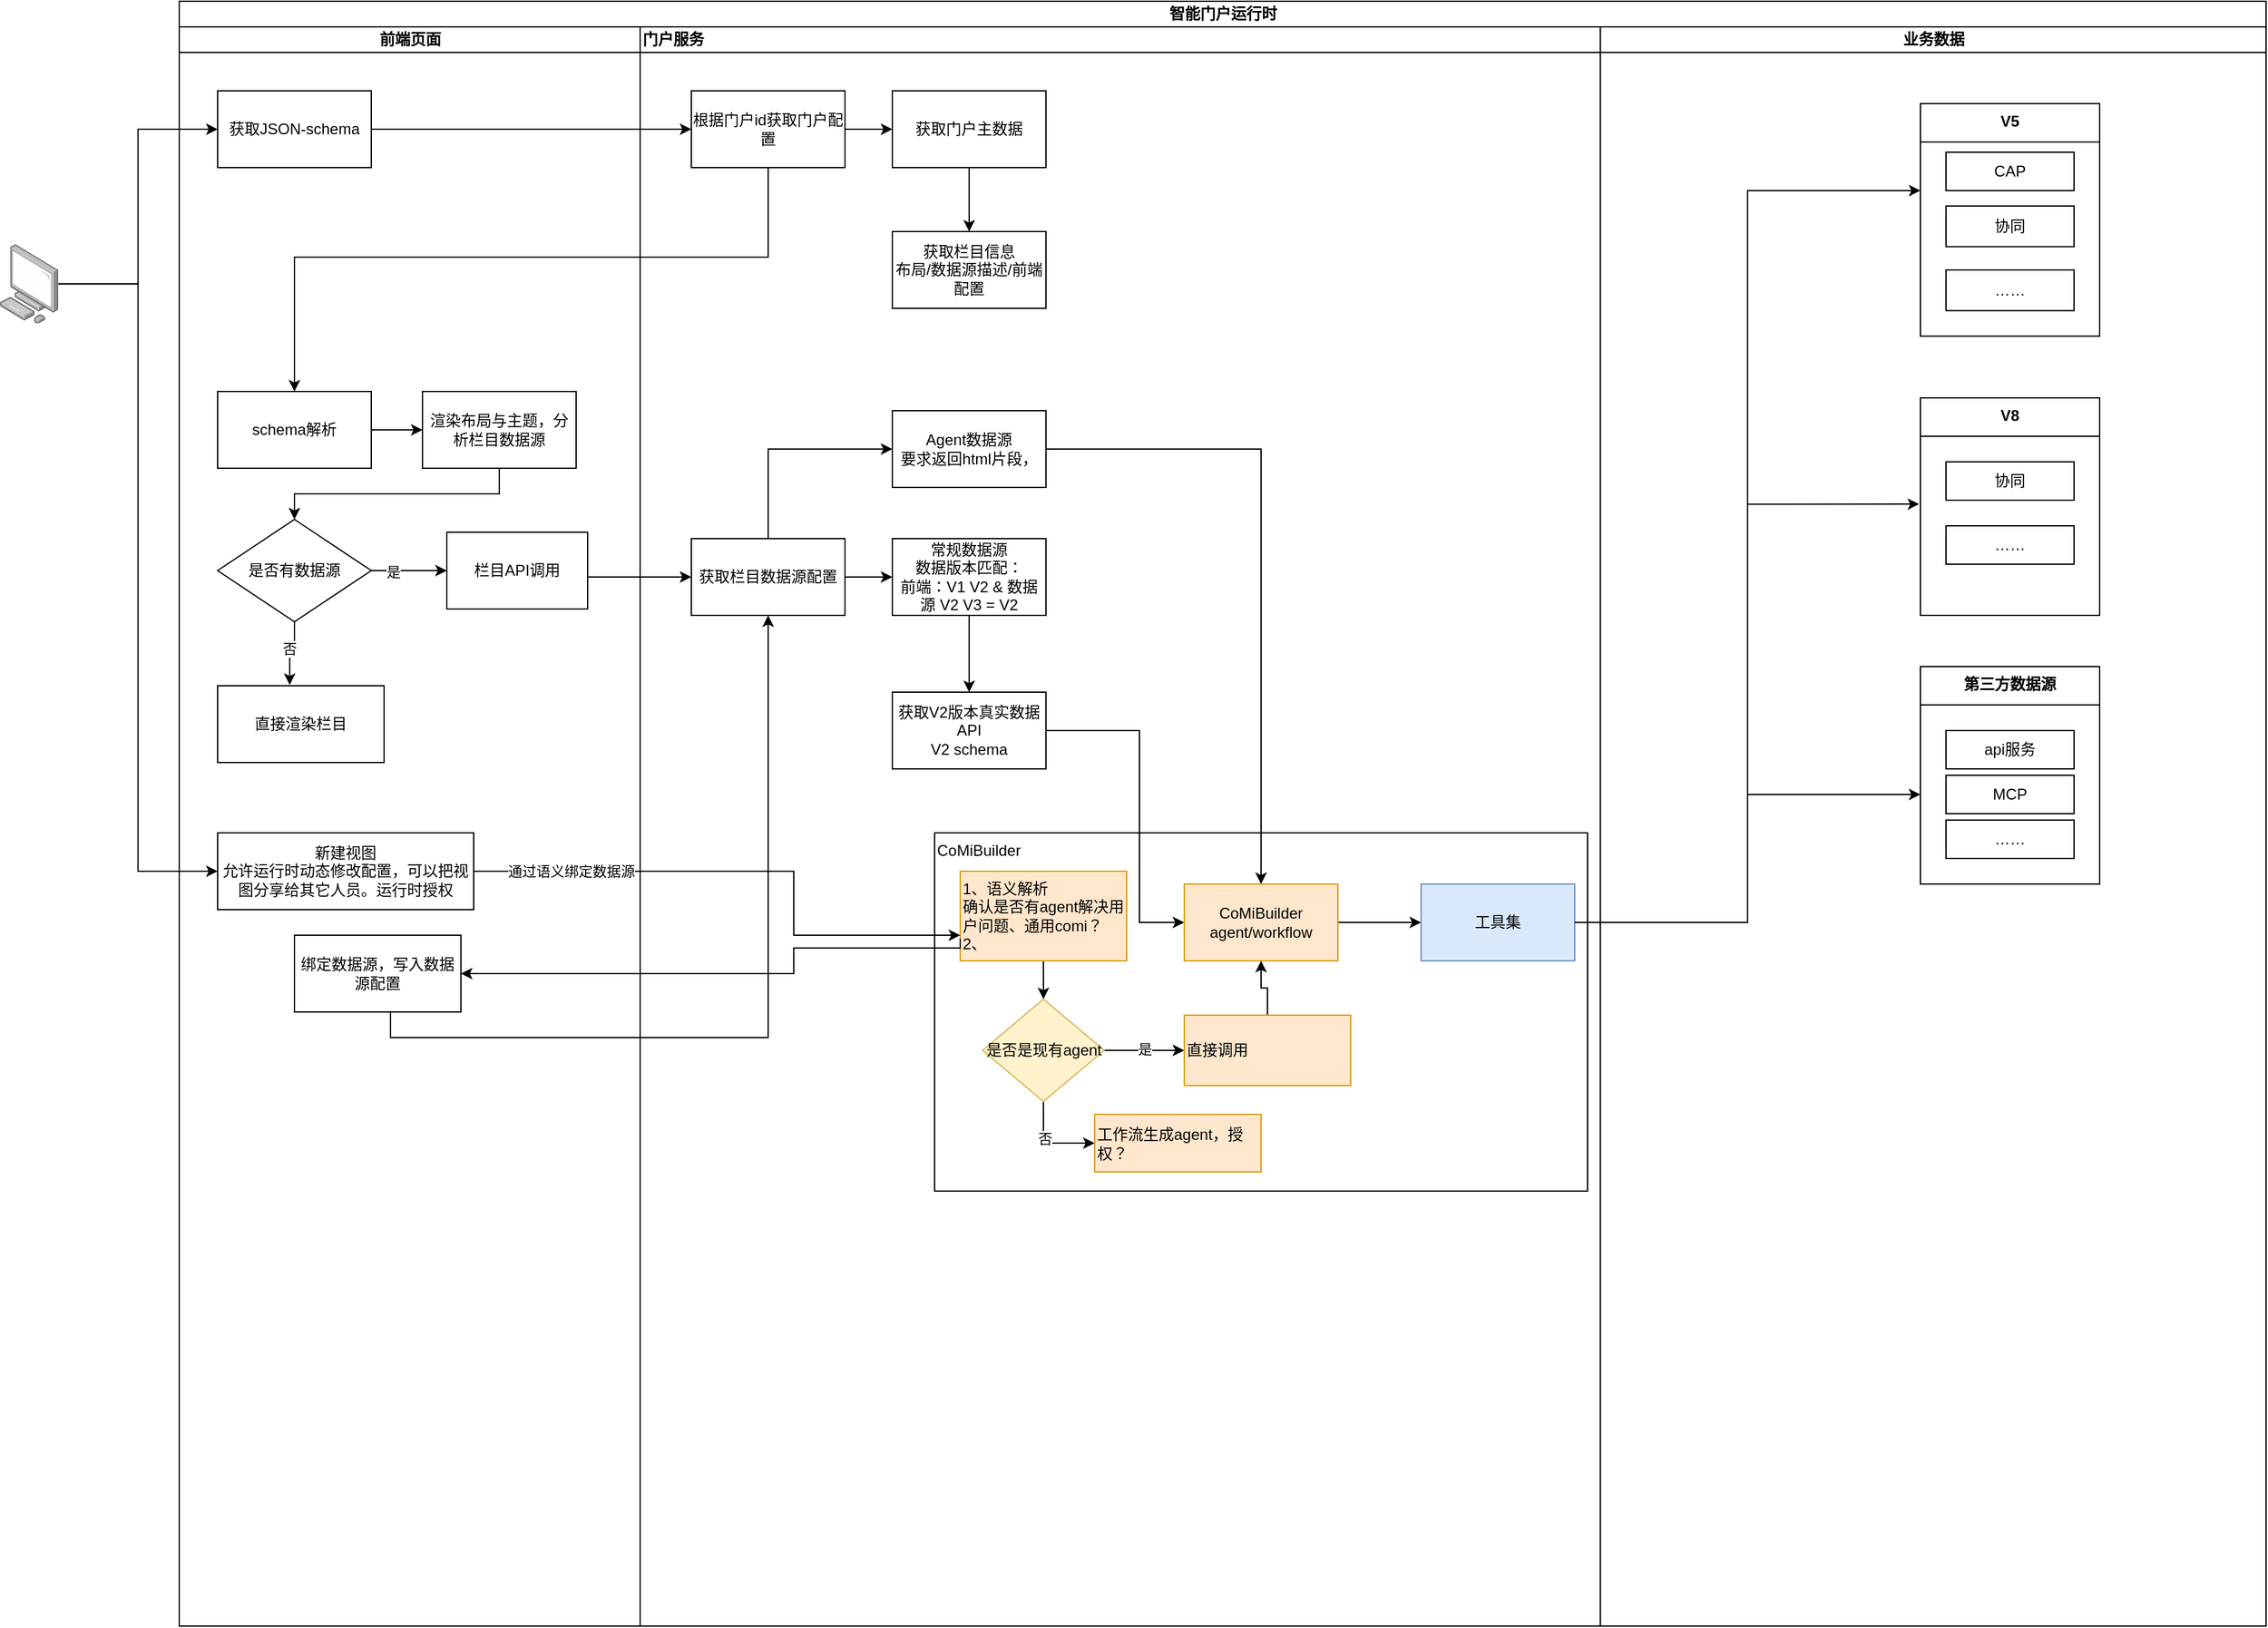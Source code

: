 <mxfile version="28.1.2">
  <diagram id="prtHgNgQTEPvFCAcTncT" name="Page-1">
    <mxGraphModel dx="1418" dy="786" grid="1" gridSize="10" guides="1" tooltips="1" connect="1" arrows="1" fold="1" page="1" pageScale="1" pageWidth="827" pageHeight="1169" math="0" shadow="0">
      <root>
        <mxCell id="0" />
        <mxCell id="1" parent="0" />
        <mxCell id="w7biPJrf0hh5INIUFV1A-1" value="智能门户运行时" style="swimlane;childLayout=stackLayout;resizeParent=1;resizeParentMax=0;startSize=20;html=1;" parent="1" vertex="1">
          <mxGeometry x="170.0" y="40" width="1630" height="1270" as="geometry" />
        </mxCell>
        <mxCell id="w7biPJrf0hh5INIUFV1A-2" value="前端页面" style="swimlane;startSize=20;html=1;" parent="w7biPJrf0hh5INIUFV1A-1" vertex="1">
          <mxGeometry y="20" width="360" height="1250" as="geometry" />
        </mxCell>
        <mxCell id="w7biPJrf0hh5INIUFV1A-17" value="获取JSON-schema" style="rounded=0;whiteSpace=wrap;html=1;" parent="w7biPJrf0hh5INIUFV1A-2" vertex="1">
          <mxGeometry x="30.0" y="50" width="120" height="60" as="geometry" />
        </mxCell>
        <mxCell id="w7biPJrf0hh5INIUFV1A-34" style="edgeStyle=orthogonalEdgeStyle;rounded=0;orthogonalLoop=1;jettySize=auto;html=1;entryX=0;entryY=0.5;entryDx=0;entryDy=0;" parent="w7biPJrf0hh5INIUFV1A-2" source="w7biPJrf0hh5INIUFV1A-19" target="w7biPJrf0hh5INIUFV1A-32" edge="1">
          <mxGeometry relative="1" as="geometry" />
        </mxCell>
        <mxCell id="w7biPJrf0hh5INIUFV1A-19" value="schema解析" style="rounded=0;whiteSpace=wrap;html=1;" parent="w7biPJrf0hh5INIUFV1A-2" vertex="1">
          <mxGeometry x="30.0" y="285" width="120" height="60" as="geometry" />
        </mxCell>
        <mxCell id="w7biPJrf0hh5INIUFV1A-30" style="edgeStyle=orthogonalEdgeStyle;rounded=0;orthogonalLoop=1;jettySize=auto;html=1;entryX=0;entryY=0.5;entryDx=0;entryDy=0;" parent="w7biPJrf0hh5INIUFV1A-2" source="w7biPJrf0hh5INIUFV1A-21" target="w7biPJrf0hh5INIUFV1A-23" edge="1">
          <mxGeometry relative="1" as="geometry" />
        </mxCell>
        <mxCell id="w7biPJrf0hh5INIUFV1A-31" value="是" style="edgeLabel;html=1;align=center;verticalAlign=middle;resizable=0;points=[];" parent="w7biPJrf0hh5INIUFV1A-30" vertex="1" connectable="0">
          <mxGeometry x="-0.446" y="-1" relative="1" as="geometry">
            <mxPoint as="offset" />
          </mxGeometry>
        </mxCell>
        <mxCell id="w7biPJrf0hh5INIUFV1A-21" value="是否有数据源" style="rhombus;whiteSpace=wrap;html=1;" parent="w7biPJrf0hh5INIUFV1A-2" vertex="1">
          <mxGeometry x="30" y="385" width="120" height="80" as="geometry" />
        </mxCell>
        <mxCell id="w7biPJrf0hh5INIUFV1A-24" value="直接渲染栏目" style="rounded=0;whiteSpace=wrap;html=1;" parent="w7biPJrf0hh5INIUFV1A-2" vertex="1">
          <mxGeometry x="30" y="515" width="130" height="60" as="geometry" />
        </mxCell>
        <mxCell id="w7biPJrf0hh5INIUFV1A-23" value="栏目API调用" style="rounded=0;whiteSpace=wrap;html=1;" parent="w7biPJrf0hh5INIUFV1A-2" vertex="1">
          <mxGeometry x="209" y="395" width="110" height="60" as="geometry" />
        </mxCell>
        <mxCell id="w7biPJrf0hh5INIUFV1A-28" style="edgeStyle=orthogonalEdgeStyle;rounded=0;orthogonalLoop=1;jettySize=auto;html=1;entryX=0.433;entryY=-0.011;entryDx=0;entryDy=0;entryPerimeter=0;" parent="w7biPJrf0hh5INIUFV1A-2" source="w7biPJrf0hh5INIUFV1A-21" target="w7biPJrf0hh5INIUFV1A-24" edge="1">
          <mxGeometry relative="1" as="geometry" />
        </mxCell>
        <mxCell id="w7biPJrf0hh5INIUFV1A-29" value="否" style="edgeLabel;html=1;align=center;verticalAlign=middle;resizable=0;points=[];" parent="w7biPJrf0hh5INIUFV1A-28" vertex="1" connectable="0">
          <mxGeometry x="-0.221" y="-4" relative="1" as="geometry">
            <mxPoint as="offset" />
          </mxGeometry>
        </mxCell>
        <mxCell id="w7biPJrf0hh5INIUFV1A-33" style="edgeStyle=orthogonalEdgeStyle;rounded=0;orthogonalLoop=1;jettySize=auto;html=1;" parent="w7biPJrf0hh5INIUFV1A-2" source="w7biPJrf0hh5INIUFV1A-32" target="w7biPJrf0hh5INIUFV1A-21" edge="1">
          <mxGeometry relative="1" as="geometry">
            <Array as="points">
              <mxPoint x="250" y="365" />
              <mxPoint x="90" y="365" />
            </Array>
          </mxGeometry>
        </mxCell>
        <mxCell id="w7biPJrf0hh5INIUFV1A-32" value="渲染布局与主题，分析栏目数据源" style="rounded=0;whiteSpace=wrap;html=1;" parent="w7biPJrf0hh5INIUFV1A-2" vertex="1">
          <mxGeometry x="190.0" y="285" width="120" height="60" as="geometry" />
        </mxCell>
        <mxCell id="OJ89PMCyBaoqORJUOkz7-1" value="新建视图&lt;div&gt;允许运行时动态修改配置，可以把视图分享给其它人员。运行时授权&lt;/div&gt;" style="whiteSpace=wrap;html=1;" parent="w7biPJrf0hh5INIUFV1A-2" vertex="1">
          <mxGeometry x="30" y="630" width="200" height="60" as="geometry" />
        </mxCell>
        <mxCell id="OJ89PMCyBaoqORJUOkz7-13" value="绑定数据源，写入数据源配置" style="rounded=0;whiteSpace=wrap;html=1;" parent="w7biPJrf0hh5INIUFV1A-2" vertex="1">
          <mxGeometry x="90.0" y="710" width="130" height="60" as="geometry" />
        </mxCell>
        <mxCell id="w7biPJrf0hh5INIUFV1A-36" style="edgeStyle=orthogonalEdgeStyle;rounded=0;orthogonalLoop=1;jettySize=auto;html=1;entryX=0;entryY=0.5;entryDx=0;entryDy=0;" parent="w7biPJrf0hh5INIUFV1A-1" source="w7biPJrf0hh5INIUFV1A-17" target="w7biPJrf0hh5INIUFV1A-14" edge="1">
          <mxGeometry relative="1" as="geometry" />
        </mxCell>
        <mxCell id="w7biPJrf0hh5INIUFV1A-43" style="edgeStyle=orthogonalEdgeStyle;rounded=0;orthogonalLoop=1;jettySize=auto;html=1;" parent="w7biPJrf0hh5INIUFV1A-1" source="w7biPJrf0hh5INIUFV1A-14" target="w7biPJrf0hh5INIUFV1A-19" edge="1">
          <mxGeometry relative="1" as="geometry">
            <Array as="points">
              <mxPoint x="460" y="200" />
              <mxPoint x="90" y="200" />
            </Array>
          </mxGeometry>
        </mxCell>
        <mxCell id="w7biPJrf0hh5INIUFV1A-45" value="" style="edgeStyle=orthogonalEdgeStyle;rounded=0;orthogonalLoop=1;jettySize=auto;html=1;" parent="w7biPJrf0hh5INIUFV1A-1" source="w7biPJrf0hh5INIUFV1A-23" target="w7biPJrf0hh5INIUFV1A-44" edge="1">
          <mxGeometry relative="1" as="geometry">
            <Array as="points">
              <mxPoint x="380" y="450" />
              <mxPoint x="380" y="450" />
            </Array>
          </mxGeometry>
        </mxCell>
        <mxCell id="w7biPJrf0hh5INIUFV1A-144" style="edgeStyle=orthogonalEdgeStyle;rounded=0;orthogonalLoop=1;jettySize=auto;html=1;entryX=0;entryY=0.25;entryDx=0;entryDy=0;" parent="w7biPJrf0hh5INIUFV1A-1" source="w7biPJrf0hh5INIUFV1A-142" target="w7biPJrf0hh5INIUFV1A-54" edge="1">
          <mxGeometry relative="1" as="geometry" />
        </mxCell>
        <mxCell id="w7biPJrf0hh5INIUFV1A-145" style="edgeStyle=orthogonalEdgeStyle;rounded=0;orthogonalLoop=1;jettySize=auto;html=1;entryX=-0.007;entryY=0.379;entryDx=0;entryDy=0;entryPerimeter=0;" parent="w7biPJrf0hh5INIUFV1A-1" source="w7biPJrf0hh5INIUFV1A-142" target="w7biPJrf0hh5INIUFV1A-60" edge="1">
          <mxGeometry relative="1" as="geometry" />
        </mxCell>
        <mxCell id="w7biPJrf0hh5INIUFV1A-3" value="门户服务" style="swimlane;startSize=20;html=1;align=left;" parent="w7biPJrf0hh5INIUFV1A-1" vertex="1">
          <mxGeometry x="360" y="20" width="750" height="1250" as="geometry" />
        </mxCell>
        <mxCell id="OJ89PMCyBaoqORJUOkz7-12" value="&lt;div style=&quot;&quot;&gt;CoMiBuilder&lt;/div&gt;" style="rounded=0;whiteSpace=wrap;html=1;align=left;verticalAlign=top;" parent="w7biPJrf0hh5INIUFV1A-3" vertex="1">
          <mxGeometry x="230" y="630" width="510" height="280" as="geometry" />
        </mxCell>
        <mxCell id="w7biPJrf0hh5INIUFV1A-38" style="edgeStyle=orthogonalEdgeStyle;rounded=0;orthogonalLoop=1;jettySize=auto;html=1;entryX=0;entryY=0.5;entryDx=0;entryDy=0;" parent="w7biPJrf0hh5INIUFV1A-3" source="w7biPJrf0hh5INIUFV1A-14" target="w7biPJrf0hh5INIUFV1A-37" edge="1">
          <mxGeometry relative="1" as="geometry" />
        </mxCell>
        <mxCell id="w7biPJrf0hh5INIUFV1A-14" value="根据门户id获取门户配置" style="rounded=0;whiteSpace=wrap;html=1;" parent="w7biPJrf0hh5INIUFV1A-3" vertex="1">
          <mxGeometry x="40.0" y="50" width="120" height="60" as="geometry" />
        </mxCell>
        <mxCell id="w7biPJrf0hh5INIUFV1A-42" style="edgeStyle=orthogonalEdgeStyle;rounded=0;orthogonalLoop=1;jettySize=auto;html=1;exitX=0.5;exitY=1;exitDx=0;exitDy=0;entryX=0.5;entryY=0;entryDx=0;entryDy=0;" parent="w7biPJrf0hh5INIUFV1A-3" source="w7biPJrf0hh5INIUFV1A-37" target="w7biPJrf0hh5INIUFV1A-39" edge="1">
          <mxGeometry relative="1" as="geometry" />
        </mxCell>
        <mxCell id="w7biPJrf0hh5INIUFV1A-37" value="获取门户主数据" style="rounded=0;whiteSpace=wrap;html=1;" parent="w7biPJrf0hh5INIUFV1A-3" vertex="1">
          <mxGeometry x="197.0" y="50" width="120" height="60" as="geometry" />
        </mxCell>
        <mxCell id="w7biPJrf0hh5INIUFV1A-39" value="获取栏目信息&lt;div&gt;布局/数据源描述/前端配置&lt;/div&gt;" style="rounded=0;whiteSpace=wrap;html=1;" parent="w7biPJrf0hh5INIUFV1A-3" vertex="1">
          <mxGeometry x="197.0" y="160" width="120" height="60" as="geometry" />
        </mxCell>
        <mxCell id="w7biPJrf0hh5INIUFV1A-47" style="edgeStyle=orthogonalEdgeStyle;rounded=0;orthogonalLoop=1;jettySize=auto;html=1;entryX=0;entryY=0.5;entryDx=0;entryDy=0;" parent="w7biPJrf0hh5INIUFV1A-3" source="w7biPJrf0hh5INIUFV1A-44" target="w7biPJrf0hh5INIUFV1A-46" edge="1">
          <mxGeometry relative="1" as="geometry" />
        </mxCell>
        <mxCell id="w7biPJrf0hh5INIUFV1A-149" style="edgeStyle=orthogonalEdgeStyle;rounded=0;orthogonalLoop=1;jettySize=auto;html=1;entryX=0;entryY=0.5;entryDx=0;entryDy=0;" parent="w7biPJrf0hh5INIUFV1A-3" source="w7biPJrf0hh5INIUFV1A-44" target="w7biPJrf0hh5INIUFV1A-148" edge="1">
          <mxGeometry relative="1" as="geometry">
            <Array as="points">
              <mxPoint x="100" y="330" />
            </Array>
          </mxGeometry>
        </mxCell>
        <mxCell id="w7biPJrf0hh5INIUFV1A-44" value="获取栏目数据源配置" style="rounded=0;whiteSpace=wrap;html=1;" parent="w7biPJrf0hh5INIUFV1A-3" vertex="1">
          <mxGeometry x="40.0" y="400" width="120" height="60" as="geometry" />
        </mxCell>
        <mxCell id="w7biPJrf0hh5INIUFV1A-51" style="edgeStyle=orthogonalEdgeStyle;rounded=0;orthogonalLoop=1;jettySize=auto;html=1;entryX=0.5;entryY=0;entryDx=0;entryDy=0;" parent="w7biPJrf0hh5INIUFV1A-3" source="w7biPJrf0hh5INIUFV1A-46" target="w7biPJrf0hh5INIUFV1A-48" edge="1">
          <mxGeometry relative="1" as="geometry" />
        </mxCell>
        <mxCell id="w7biPJrf0hh5INIUFV1A-46" value="常规数据源&lt;div&gt;数据版本匹配：&lt;/div&gt;&lt;div&gt;前端：V1 V2 &amp;amp; 数据源 V2 V3 = V2&lt;/div&gt;" style="rounded=0;whiteSpace=wrap;html=1;" parent="w7biPJrf0hh5INIUFV1A-3" vertex="1">
          <mxGeometry x="197.0" y="400" width="120" height="60" as="geometry" />
        </mxCell>
        <mxCell id="w7biPJrf0hh5INIUFV1A-133" style="edgeStyle=orthogonalEdgeStyle;rounded=0;orthogonalLoop=1;jettySize=auto;html=1;entryX=0;entryY=0.5;entryDx=0;entryDy=0;" parent="w7biPJrf0hh5INIUFV1A-3" source="w7biPJrf0hh5INIUFV1A-48" target="w7biPJrf0hh5INIUFV1A-86" edge="1">
          <mxGeometry relative="1" as="geometry">
            <Array as="points">
              <mxPoint x="390" y="550" />
              <mxPoint x="390" y="700" />
            </Array>
          </mxGeometry>
        </mxCell>
        <mxCell id="w7biPJrf0hh5INIUFV1A-48" value="获取V2版本真实数据API&lt;div&gt;V2 schema&lt;/div&gt;" style="rounded=0;whiteSpace=wrap;html=1;" parent="w7biPJrf0hh5INIUFV1A-3" vertex="1">
          <mxGeometry x="197.0" y="520" width="120" height="60" as="geometry" />
        </mxCell>
        <mxCell id="w7biPJrf0hh5INIUFV1A-143" style="edgeStyle=orthogonalEdgeStyle;rounded=0;orthogonalLoop=1;jettySize=auto;html=1;entryX=0;entryY=0.5;entryDx=0;entryDy=0;" parent="w7biPJrf0hh5INIUFV1A-3" source="w7biPJrf0hh5INIUFV1A-86" target="w7biPJrf0hh5INIUFV1A-142" edge="1">
          <mxGeometry relative="1" as="geometry" />
        </mxCell>
        <mxCell id="w7biPJrf0hh5INIUFV1A-86" value="CoMiBuilder&lt;div&gt;agent/workflow&lt;/div&gt;" style="rounded=0;whiteSpace=wrap;html=1;fillColor=#ffe6cc;strokeColor=#d79b00;" parent="w7biPJrf0hh5INIUFV1A-3" vertex="1">
          <mxGeometry x="425.0" y="670" width="120" height="60" as="geometry" />
        </mxCell>
        <mxCell id="w7biPJrf0hh5INIUFV1A-142" value="工具集" style="rounded=0;whiteSpace=wrap;html=1;fillColor=#dae8fc;strokeColor=#6c8ebf;" parent="w7biPJrf0hh5INIUFV1A-3" vertex="1">
          <mxGeometry x="610.0" y="670" width="120" height="60" as="geometry" />
        </mxCell>
        <mxCell id="w7biPJrf0hh5INIUFV1A-150" style="edgeStyle=orthogonalEdgeStyle;rounded=0;orthogonalLoop=1;jettySize=auto;html=1;entryX=0.5;entryY=0;entryDx=0;entryDy=0;" parent="w7biPJrf0hh5INIUFV1A-3" source="w7biPJrf0hh5INIUFV1A-148" target="w7biPJrf0hh5INIUFV1A-86" edge="1">
          <mxGeometry relative="1" as="geometry" />
        </mxCell>
        <mxCell id="w7biPJrf0hh5INIUFV1A-148" value="Agent数据源&lt;div&gt;要求返回html片段，&lt;/div&gt;" style="rounded=0;whiteSpace=wrap;html=1;" parent="w7biPJrf0hh5INIUFV1A-3" vertex="1">
          <mxGeometry x="197.0" y="300" width="120" height="60" as="geometry" />
        </mxCell>
        <mxCell id="tHyRFjcf3WD3iJwHohR--2" style="edgeStyle=orthogonalEdgeStyle;rounded=0;orthogonalLoop=1;jettySize=auto;html=1;" parent="w7biPJrf0hh5INIUFV1A-3" source="OJ89PMCyBaoqORJUOkz7-5" target="tHyRFjcf3WD3iJwHohR--1" edge="1">
          <mxGeometry relative="1" as="geometry" />
        </mxCell>
        <mxCell id="OJ89PMCyBaoqORJUOkz7-5" value="1、语义解析&lt;div&gt;确认是否有agent解决用户问题、&lt;span style=&quot;background-color: transparent; color: light-dark(rgb(0, 0, 0), rgb(255, 255, 255));&quot;&gt;通用comi？&lt;/span&gt;&lt;/div&gt;&lt;div&gt;2、&lt;/div&gt;" style="rounded=0;whiteSpace=wrap;html=1;fillColor=#ffe6cc;align=left;strokeColor=#d79b00;" parent="w7biPJrf0hh5INIUFV1A-3" vertex="1">
          <mxGeometry x="250" y="660" width="130" height="70" as="geometry" />
        </mxCell>
        <mxCell id="tHyRFjcf3WD3iJwHohR--4" style="edgeStyle=orthogonalEdgeStyle;rounded=0;orthogonalLoop=1;jettySize=auto;html=1;entryX=0;entryY=0.5;entryDx=0;entryDy=0;" parent="w7biPJrf0hh5INIUFV1A-3" source="tHyRFjcf3WD3iJwHohR--1" target="tHyRFjcf3WD3iJwHohR--3" edge="1">
          <mxGeometry relative="1" as="geometry" />
        </mxCell>
        <mxCell id="tHyRFjcf3WD3iJwHohR--5" value="是" style="edgeLabel;html=1;align=center;verticalAlign=middle;resizable=0;points=[];" parent="tHyRFjcf3WD3iJwHohR--4" vertex="1" connectable="0">
          <mxGeometry y="1" relative="1" as="geometry">
            <mxPoint as="offset" />
          </mxGeometry>
        </mxCell>
        <mxCell id="tHyRFjcf3WD3iJwHohR--9" style="edgeStyle=orthogonalEdgeStyle;rounded=0;orthogonalLoop=1;jettySize=auto;html=1;entryX=0;entryY=0.5;entryDx=0;entryDy=0;" parent="w7biPJrf0hh5INIUFV1A-3" source="tHyRFjcf3WD3iJwHohR--1" target="tHyRFjcf3WD3iJwHohR--6" edge="1">
          <mxGeometry relative="1" as="geometry" />
        </mxCell>
        <mxCell id="tHyRFjcf3WD3iJwHohR--10" value="否" style="edgeLabel;html=1;align=center;verticalAlign=middle;resizable=0;points=[];" parent="tHyRFjcf3WD3iJwHohR--9" vertex="1" connectable="0">
          <mxGeometry x="-0.216" y="1" relative="1" as="geometry">
            <mxPoint as="offset" />
          </mxGeometry>
        </mxCell>
        <mxCell id="tHyRFjcf3WD3iJwHohR--1" value="是否是现有agent" style="rhombus;whiteSpace=wrap;html=1;fillColor=#fff2cc;strokeColor=#d6b656;" parent="w7biPJrf0hh5INIUFV1A-3" vertex="1">
          <mxGeometry x="267.5" y="760" width="95" height="80" as="geometry" />
        </mxCell>
        <mxCell id="ZCTG7di8nfoowkDVIaIs-1" style="edgeStyle=orthogonalEdgeStyle;rounded=0;orthogonalLoop=1;jettySize=auto;html=1;" edge="1" parent="w7biPJrf0hh5INIUFV1A-3" source="tHyRFjcf3WD3iJwHohR--3" target="w7biPJrf0hh5INIUFV1A-86">
          <mxGeometry relative="1" as="geometry" />
        </mxCell>
        <mxCell id="tHyRFjcf3WD3iJwHohR--3" value="直接调用" style="rounded=0;whiteSpace=wrap;html=1;fillColor=#ffe6cc;align=left;strokeColor=#d79b00;" parent="w7biPJrf0hh5INIUFV1A-3" vertex="1">
          <mxGeometry x="425" y="772.5" width="130" height="55" as="geometry" />
        </mxCell>
        <mxCell id="tHyRFjcf3WD3iJwHohR--6" value="工作流生成agent，授权？" style="rounded=0;whiteSpace=wrap;html=1;fillColor=#ffe6cc;align=left;strokeColor=#d79b00;" parent="w7biPJrf0hh5INIUFV1A-3" vertex="1">
          <mxGeometry x="355" y="850" width="130" height="45" as="geometry" />
        </mxCell>
        <mxCell id="w7biPJrf0hh5INIUFV1A-4" value="业务数据" style="swimlane;startSize=20;html=1;" parent="w7biPJrf0hh5INIUFV1A-1" vertex="1">
          <mxGeometry x="1110" y="20" width="520" height="1250" as="geometry" />
        </mxCell>
        <mxCell id="w7biPJrf0hh5INIUFV1A-52" value="V5" style="swimlane;fontStyle=1;align=center;verticalAlign=top;childLayout=stackLayout;horizontal=1;startSize=30;horizontalStack=0;resizeParent=1;resizeParentMax=0;resizeLast=0;collapsible=0;marginBottom=0;html=1;whiteSpace=wrap;" parent="w7biPJrf0hh5INIUFV1A-4" vertex="1">
          <mxGeometry x="250" y="60" width="140" height="181.8" as="geometry" />
        </mxCell>
        <mxCell id="w7biPJrf0hh5INIUFV1A-54" value="" style="swimlane;fontStyle=1;align=center;verticalAlign=top;horizontal=1;startSize=0;collapsible=0;marginBottom=0;html=1;strokeColor=none;fillColor=none;" parent="w7biPJrf0hh5INIUFV1A-52" vertex="1">
          <mxGeometry y="30" width="140" height="151.8" as="geometry" />
        </mxCell>
        <mxCell id="w7biPJrf0hh5INIUFV1A-55" value="CAP" style="html=1;align=center;verticalAlign=middle;rotatable=0;whiteSpace=wrap;" parent="w7biPJrf0hh5INIUFV1A-54" vertex="1">
          <mxGeometry width="100" height="30" relative="1" as="geometry">
            <mxPoint x="20" y="8" as="offset" />
          </mxGeometry>
        </mxCell>
        <mxCell id="w7biPJrf0hh5INIUFV1A-78" value="协同" style="html=1;align=center;verticalAlign=middle;rotatable=0;whiteSpace=wrap;" parent="w7biPJrf0hh5INIUFV1A-54" vertex="1">
          <mxGeometry x="20" y="50" width="100" height="31.8" as="geometry" />
        </mxCell>
        <mxCell id="w7biPJrf0hh5INIUFV1A-82" value="……" style="html=1;align=center;verticalAlign=middle;rotatable=0;whiteSpace=wrap;" parent="w7biPJrf0hh5INIUFV1A-54" vertex="1">
          <mxGeometry x="20.0" y="100" width="100" height="31.8" as="geometry" />
        </mxCell>
        <mxCell id="w7biPJrf0hh5INIUFV1A-58" value="V8" style="swimlane;fontStyle=1;align=center;verticalAlign=top;childLayout=stackLayout;horizontal=1;startSize=30;horizontalStack=0;resizeParent=1;resizeParentMax=0;resizeLast=0;collapsible=0;marginBottom=0;html=1;whiteSpace=wrap;" parent="w7biPJrf0hh5INIUFV1A-4" vertex="1">
          <mxGeometry x="250.0" y="290" width="140" height="170" as="geometry" />
        </mxCell>
        <mxCell id="w7biPJrf0hh5INIUFV1A-60" value="&#xa;&lt;span style=&quot;color: rgb(0, 0, 0); font-family: Helvetica; font-size: 12px; font-style: normal; font-variant-ligatures: normal; font-variant-caps: normal; font-weight: 400; letter-spacing: normal; orphans: 2; text-align: center; text-indent: 0px; text-transform: none; widows: 2; word-spacing: 0px; -webkit-text-stroke-width: 0px; white-space: normal; background-color: rgb(236, 236, 236); text-decoration-thickness: initial; text-decoration-style: initial; text-decoration-color: initial; display: inline !important; float: none;&quot;&gt;……&lt;/span&gt;&#xa;&#xa;" style="swimlane;fontStyle=1;align=center;verticalAlign=top;horizontal=1;startSize=0;collapsible=0;marginBottom=0;html=1;strokeColor=none;fillColor=none;" parent="w7biPJrf0hh5INIUFV1A-58" vertex="1">
          <mxGeometry y="30" width="140" height="140" as="geometry" />
        </mxCell>
        <mxCell id="w7biPJrf0hh5INIUFV1A-61" value="协同" style="html=1;align=center;verticalAlign=middle;rotatable=0;whiteSpace=wrap;" parent="w7biPJrf0hh5INIUFV1A-60" vertex="1">
          <mxGeometry width="100" height="30" relative="1" as="geometry">
            <mxPoint x="20" y="20" as="offset" />
          </mxGeometry>
        </mxCell>
        <mxCell id="w7biPJrf0hh5INIUFV1A-81" value="……" style="html=1;align=center;verticalAlign=middle;rotatable=0;whiteSpace=wrap;" parent="w7biPJrf0hh5INIUFV1A-60" vertex="1">
          <mxGeometry x="20" y="70" width="100" height="30" as="geometry" />
        </mxCell>
        <mxCell id="w7biPJrf0hh5INIUFV1A-136" value="第三方数据源" style="swimlane;fontStyle=1;align=center;verticalAlign=top;childLayout=stackLayout;horizontal=1;startSize=30;horizontalStack=0;resizeParent=1;resizeParentMax=0;resizeLast=0;collapsible=0;marginBottom=0;html=1;whiteSpace=wrap;" parent="w7biPJrf0hh5INIUFV1A-4" vertex="1">
          <mxGeometry x="250.0" y="500" width="140" height="170" as="geometry" />
        </mxCell>
        <mxCell id="w7biPJrf0hh5INIUFV1A-137" value="" style="swimlane;fontStyle=1;align=center;verticalAlign=top;horizontal=1;startSize=0;collapsible=0;marginBottom=0;html=1;strokeColor=none;fillColor=none;" parent="w7biPJrf0hh5INIUFV1A-136" vertex="1">
          <mxGeometry y="30" width="140" height="140" as="geometry" />
        </mxCell>
        <mxCell id="w7biPJrf0hh5INIUFV1A-138" value="api服务" style="html=1;align=center;verticalAlign=middle;rotatable=0;whiteSpace=wrap;" parent="w7biPJrf0hh5INIUFV1A-137" vertex="1">
          <mxGeometry width="100" height="30" relative="1" as="geometry">
            <mxPoint x="20" y="20" as="offset" />
          </mxGeometry>
        </mxCell>
        <mxCell id="w7biPJrf0hh5INIUFV1A-140" value="……" style="html=1;align=center;verticalAlign=middle;rotatable=0;whiteSpace=wrap;" parent="w7biPJrf0hh5INIUFV1A-137" vertex="1">
          <mxGeometry x="20" y="90" width="100" height="30" as="geometry" />
        </mxCell>
        <mxCell id="w7biPJrf0hh5INIUFV1A-151" value="MCP" style="html=1;align=center;verticalAlign=middle;rotatable=0;whiteSpace=wrap;" parent="w7biPJrf0hh5INIUFV1A-137" vertex="1">
          <mxGeometry x="20" y="55" width="100" height="30" as="geometry" />
        </mxCell>
        <mxCell id="OJ89PMCyBaoqORJUOkz7-6" style="edgeStyle=orthogonalEdgeStyle;rounded=0;orthogonalLoop=1;jettySize=auto;html=1;" parent="w7biPJrf0hh5INIUFV1A-1" source="OJ89PMCyBaoqORJUOkz7-1" target="OJ89PMCyBaoqORJUOkz7-5" edge="1">
          <mxGeometry relative="1" as="geometry">
            <Array as="points">
              <mxPoint x="480" y="680" />
              <mxPoint x="480" y="730" />
            </Array>
          </mxGeometry>
        </mxCell>
        <mxCell id="OJ89PMCyBaoqORJUOkz7-7" value="通过语义绑定数据源" style="edgeLabel;html=1;align=center;verticalAlign=middle;resizable=0;points=[];" parent="OJ89PMCyBaoqORJUOkz7-6" vertex="1" connectable="0">
          <mxGeometry x="-0.127" y="-3" relative="1" as="geometry">
            <mxPoint x="-112" y="-3" as="offset" />
          </mxGeometry>
        </mxCell>
        <mxCell id="OJ89PMCyBaoqORJUOkz7-14" style="edgeStyle=orthogonalEdgeStyle;rounded=0;orthogonalLoop=1;jettySize=auto;html=1;exitX=0;exitY=0.75;exitDx=0;exitDy=0;entryX=1;entryY=0.5;entryDx=0;entryDy=0;" parent="w7biPJrf0hh5INIUFV1A-1" source="OJ89PMCyBaoqORJUOkz7-5" target="OJ89PMCyBaoqORJUOkz7-13" edge="1">
          <mxGeometry relative="1" as="geometry">
            <Array as="points">
              <mxPoint x="610" y="740" />
              <mxPoint x="480" y="740" />
              <mxPoint x="480" y="760" />
            </Array>
          </mxGeometry>
        </mxCell>
        <mxCell id="OJ89PMCyBaoqORJUOkz7-15" style="edgeStyle=orthogonalEdgeStyle;rounded=0;orthogonalLoop=1;jettySize=auto;html=1;entryX=0.5;entryY=1;entryDx=0;entryDy=0;" parent="w7biPJrf0hh5INIUFV1A-1" source="OJ89PMCyBaoqORJUOkz7-13" target="w7biPJrf0hh5INIUFV1A-44" edge="1">
          <mxGeometry relative="1" as="geometry">
            <mxPoint x="200.0" y="810" as="targetPoint" />
            <Array as="points">
              <mxPoint x="165" y="810" />
              <mxPoint x="460" y="810" />
            </Array>
          </mxGeometry>
        </mxCell>
        <mxCell id="OJ89PMCyBaoqORJUOkz7-16" style="edgeStyle=orthogonalEdgeStyle;rounded=0;orthogonalLoop=1;jettySize=auto;html=1;" parent="w7biPJrf0hh5INIUFV1A-1" source="w7biPJrf0hh5INIUFV1A-142" target="w7biPJrf0hh5INIUFV1A-137" edge="1">
          <mxGeometry relative="1" as="geometry" />
        </mxCell>
        <mxCell id="w7biPJrf0hh5INIUFV1A-18" style="edgeStyle=orthogonalEdgeStyle;rounded=0;orthogonalLoop=1;jettySize=auto;html=1;entryX=0;entryY=0.5;entryDx=0;entryDy=0;" parent="1" source="w7biPJrf0hh5INIUFV1A-11" target="w7biPJrf0hh5INIUFV1A-17" edge="1">
          <mxGeometry relative="1" as="geometry" />
        </mxCell>
        <mxCell id="OJ89PMCyBaoqORJUOkz7-2" style="edgeStyle=orthogonalEdgeStyle;rounded=0;orthogonalLoop=1;jettySize=auto;html=1;entryX=0;entryY=0.5;entryDx=0;entryDy=0;" parent="1" source="w7biPJrf0hh5INIUFV1A-11" target="OJ89PMCyBaoqORJUOkz7-1" edge="1">
          <mxGeometry relative="1" as="geometry" />
        </mxCell>
        <mxCell id="w7biPJrf0hh5INIUFV1A-11" value="" style="image;points=[];aspect=fixed;html=1;align=center;shadow=0;dashed=0;image=img/lib/allied_telesis/computer_and_terminals/Personal_Computer.svg;" parent="1" vertex="1">
          <mxGeometry x="30" y="230" width="45.6" height="61.8" as="geometry" />
        </mxCell>
      </root>
    </mxGraphModel>
  </diagram>
</mxfile>
